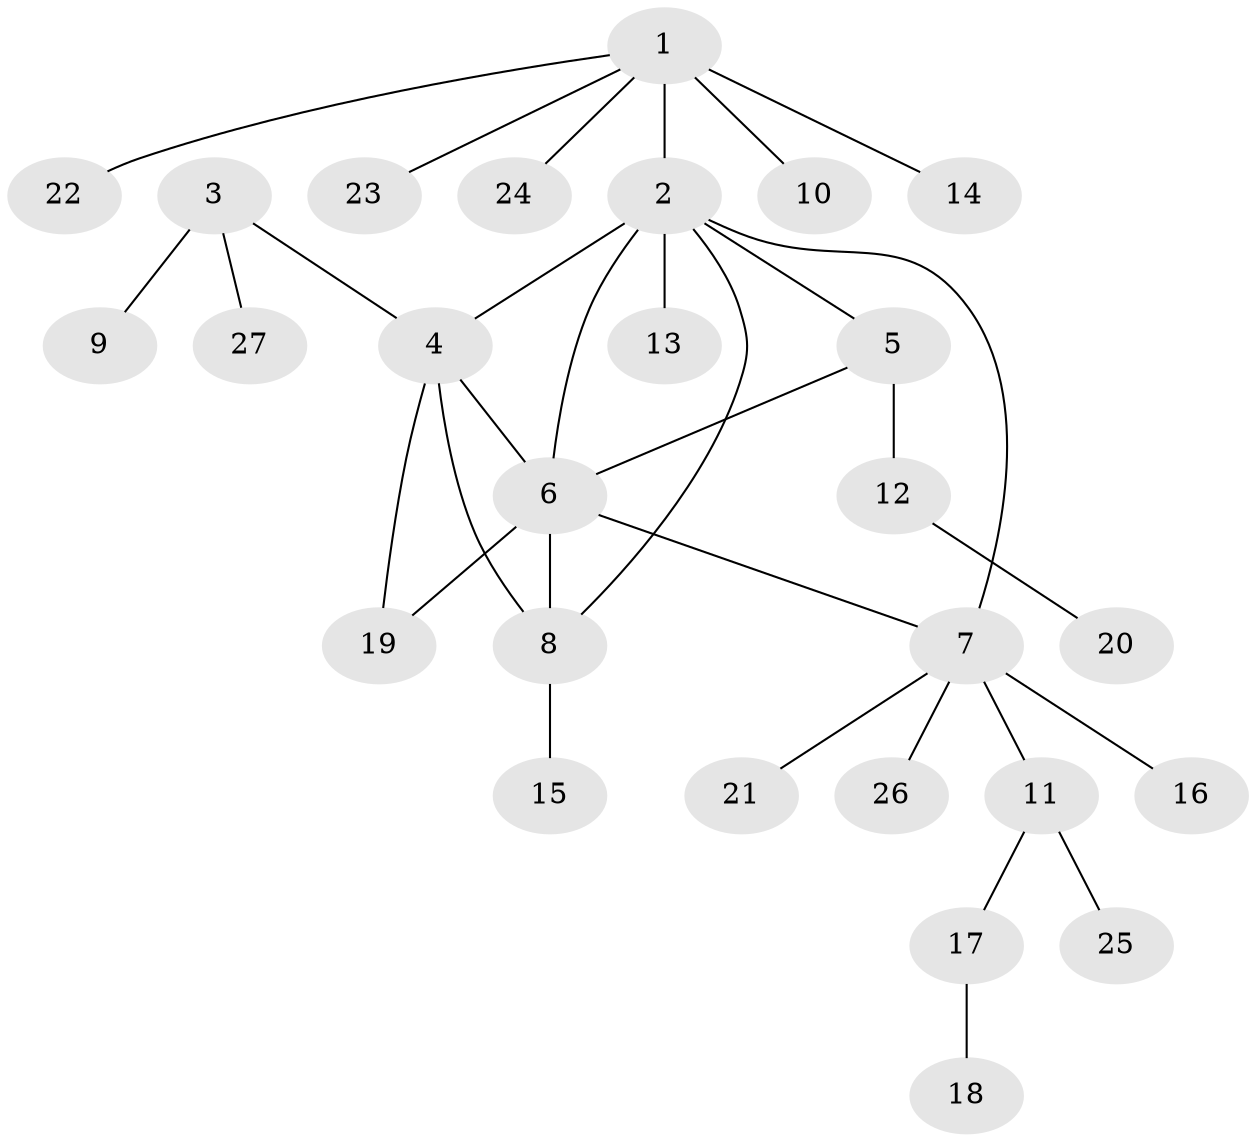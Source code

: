 // original degree distribution, {8: 0.038461538461538464, 5: 0.038461538461538464, 4: 0.057692307692307696, 9: 0.038461538461538464, 3: 0.07692307692307693, 6: 0.019230769230769232, 2: 0.19230769230769232, 1: 0.5384615384615384}
// Generated by graph-tools (version 1.1) at 2025/52/03/04/25 22:52:31]
// undirected, 27 vertices, 32 edges
graph export_dot {
  node [color=gray90,style=filled];
  1;
  2;
  3;
  4;
  5;
  6;
  7;
  8;
  9;
  10;
  11;
  12;
  13;
  14;
  15;
  16;
  17;
  18;
  19;
  20;
  21;
  22;
  23;
  24;
  25;
  26;
  27;
  1 -- 2 [weight=2.0];
  1 -- 10 [weight=1.0];
  1 -- 14 [weight=1.0];
  1 -- 22 [weight=1.0];
  1 -- 23 [weight=1.0];
  1 -- 24 [weight=1.0];
  2 -- 4 [weight=1.0];
  2 -- 5 [weight=1.0];
  2 -- 6 [weight=1.0];
  2 -- 7 [weight=2.0];
  2 -- 8 [weight=1.0];
  2 -- 13 [weight=4.0];
  3 -- 4 [weight=1.0];
  3 -- 9 [weight=1.0];
  3 -- 27 [weight=1.0];
  4 -- 6 [weight=4.0];
  4 -- 8 [weight=1.0];
  4 -- 19 [weight=1.0];
  5 -- 6 [weight=2.0];
  5 -- 12 [weight=1.0];
  6 -- 7 [weight=1.0];
  6 -- 8 [weight=2.0];
  6 -- 19 [weight=1.0];
  7 -- 11 [weight=1.0];
  7 -- 16 [weight=1.0];
  7 -- 21 [weight=1.0];
  7 -- 26 [weight=1.0];
  8 -- 15 [weight=1.0];
  11 -- 17 [weight=1.0];
  11 -- 25 [weight=1.0];
  12 -- 20 [weight=1.0];
  17 -- 18 [weight=1.0];
}
